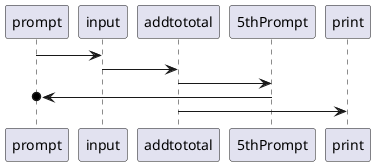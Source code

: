 @startuml

prompt -> input
input -> addtototal
addtototal -> 5thPrompt
5thPrompt ->o prompt
addtototal -> print



@enduml